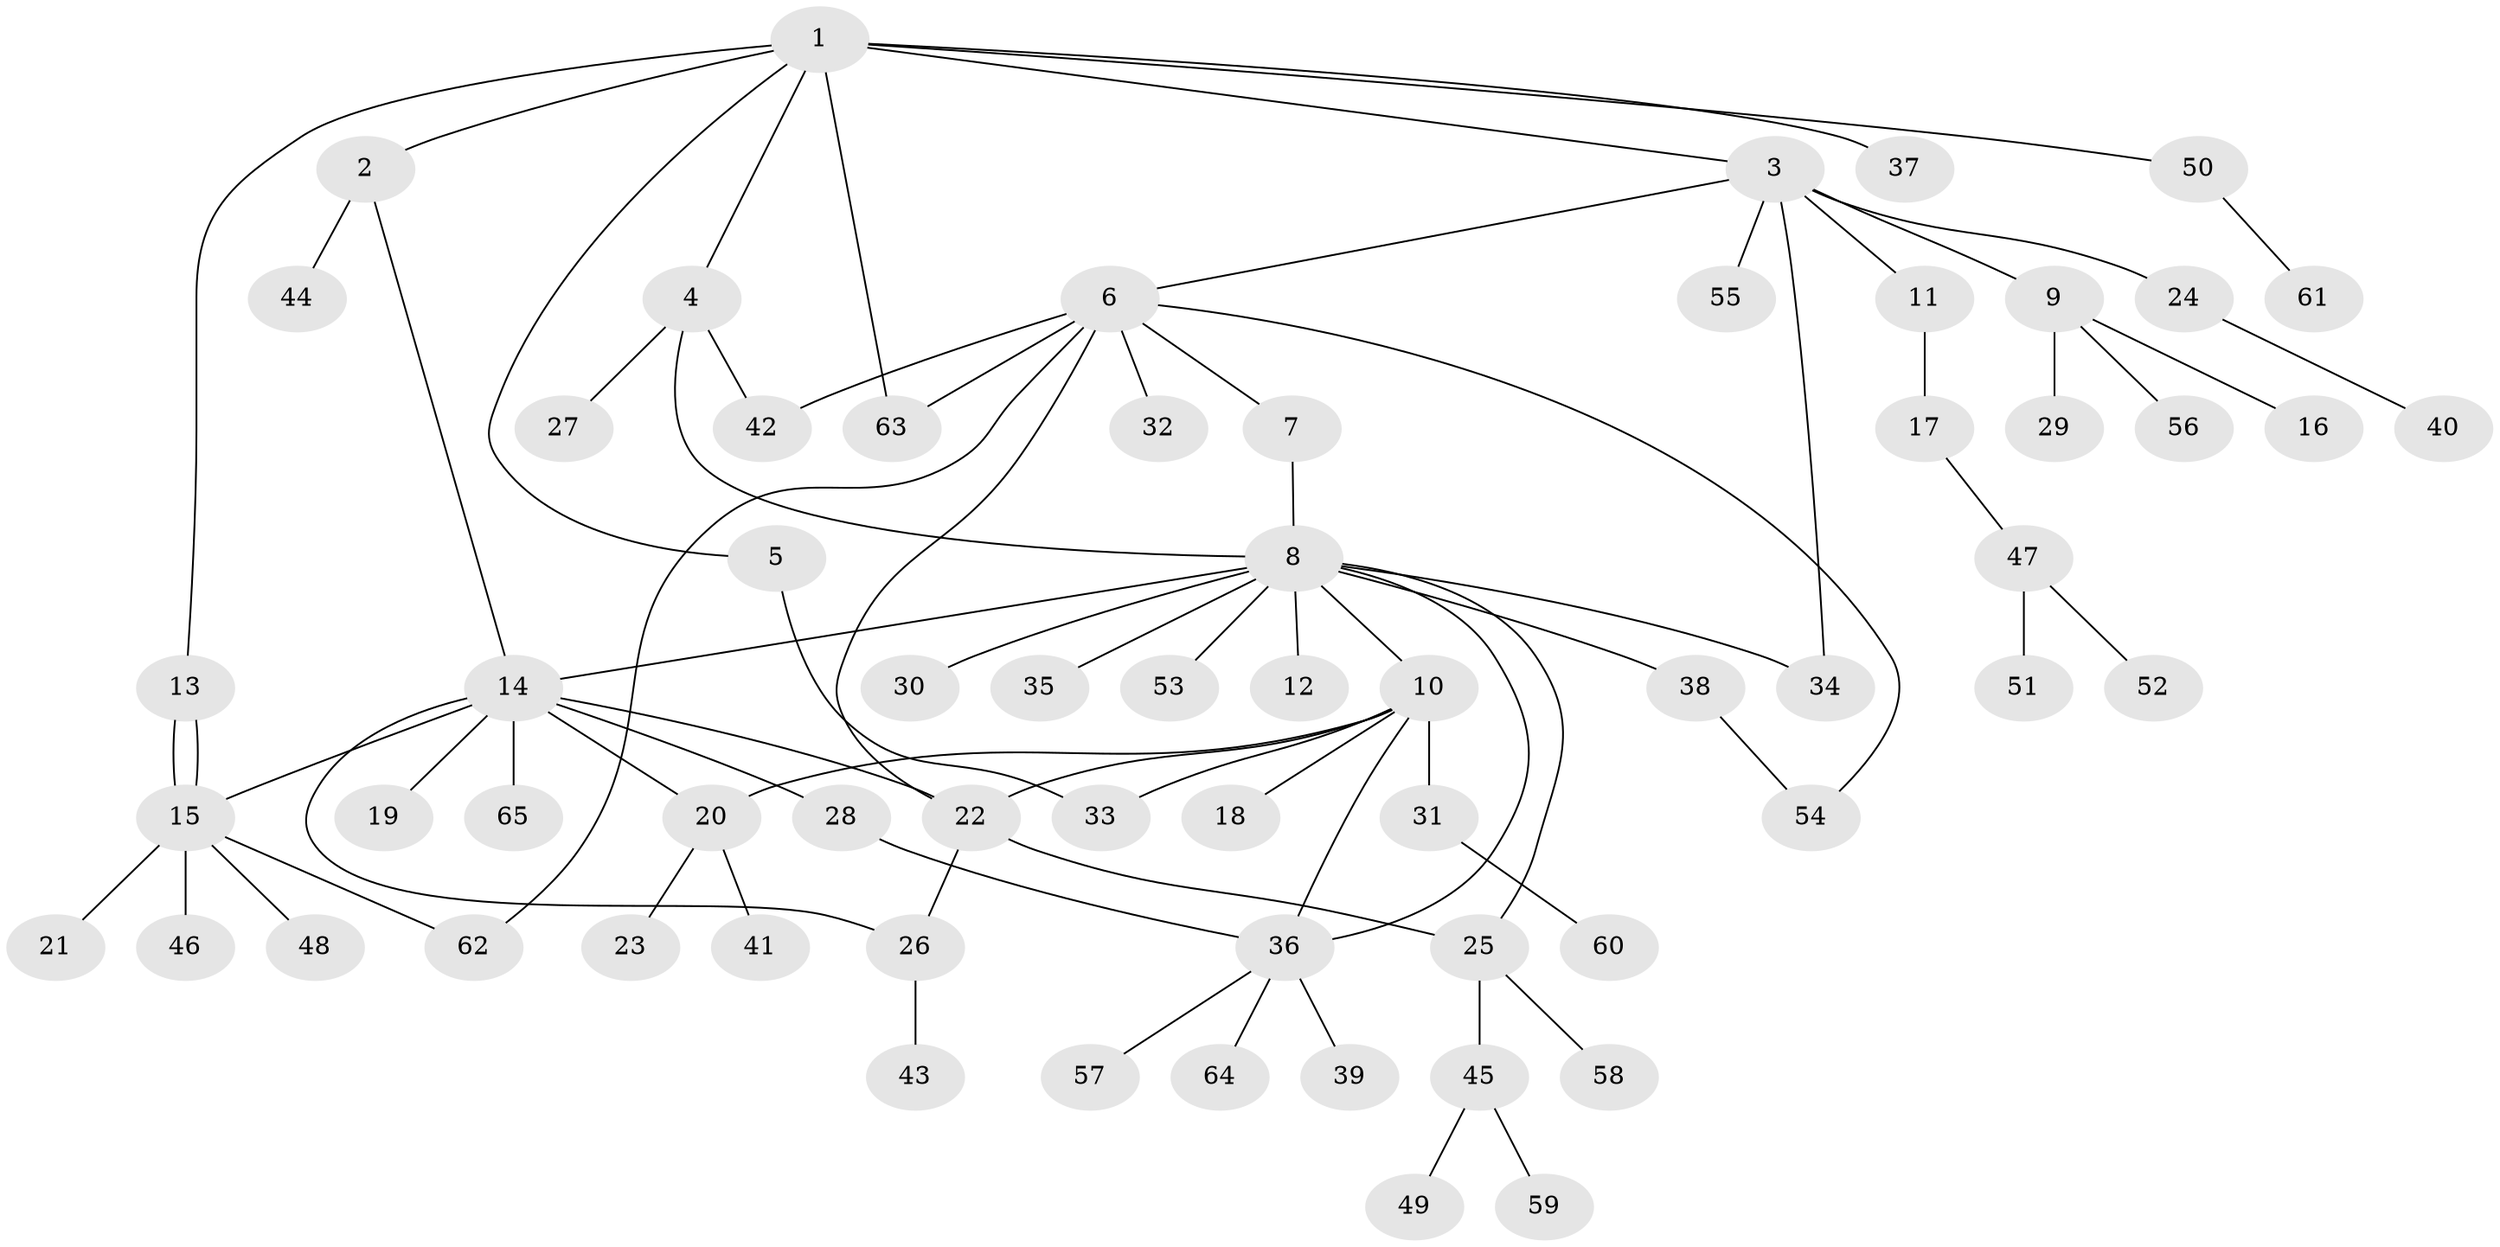 // Generated by graph-tools (version 1.1) at 2025/11/02/27/25 16:11:09]
// undirected, 65 vertices, 81 edges
graph export_dot {
graph [start="1"]
  node [color=gray90,style=filled];
  1;
  2;
  3;
  4;
  5;
  6;
  7;
  8;
  9;
  10;
  11;
  12;
  13;
  14;
  15;
  16;
  17;
  18;
  19;
  20;
  21;
  22;
  23;
  24;
  25;
  26;
  27;
  28;
  29;
  30;
  31;
  32;
  33;
  34;
  35;
  36;
  37;
  38;
  39;
  40;
  41;
  42;
  43;
  44;
  45;
  46;
  47;
  48;
  49;
  50;
  51;
  52;
  53;
  54;
  55;
  56;
  57;
  58;
  59;
  60;
  61;
  62;
  63;
  64;
  65;
  1 -- 2;
  1 -- 3;
  1 -- 4;
  1 -- 5;
  1 -- 13;
  1 -- 37;
  1 -- 50;
  1 -- 63;
  2 -- 14;
  2 -- 44;
  3 -- 6;
  3 -- 9;
  3 -- 11;
  3 -- 24;
  3 -- 34;
  3 -- 55;
  4 -- 8;
  4 -- 27;
  4 -- 42;
  5 -- 33;
  6 -- 7;
  6 -- 22;
  6 -- 32;
  6 -- 42;
  6 -- 54;
  6 -- 62;
  6 -- 63;
  7 -- 8;
  8 -- 10;
  8 -- 12;
  8 -- 14;
  8 -- 25;
  8 -- 30;
  8 -- 34;
  8 -- 35;
  8 -- 36;
  8 -- 38;
  8 -- 53;
  9 -- 16;
  9 -- 29;
  9 -- 56;
  10 -- 18;
  10 -- 20;
  10 -- 22;
  10 -- 31;
  10 -- 33;
  10 -- 36;
  11 -- 17;
  13 -- 15;
  13 -- 15;
  14 -- 15;
  14 -- 19;
  14 -- 20;
  14 -- 22;
  14 -- 26;
  14 -- 28;
  14 -- 65;
  15 -- 21;
  15 -- 46;
  15 -- 48;
  15 -- 62;
  17 -- 47;
  20 -- 23;
  20 -- 41;
  22 -- 25;
  22 -- 26;
  24 -- 40;
  25 -- 45;
  25 -- 58;
  26 -- 43;
  28 -- 36;
  31 -- 60;
  36 -- 39;
  36 -- 57;
  36 -- 64;
  38 -- 54;
  45 -- 49;
  45 -- 59;
  47 -- 51;
  47 -- 52;
  50 -- 61;
}
